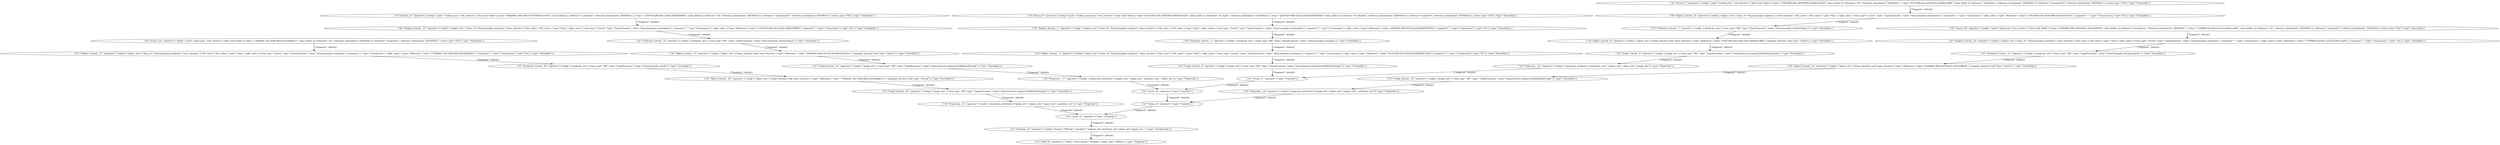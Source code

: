 digraph {
    0 [ label = "{\"id\":\"Source_0\",\"operator\":{\"config\":{\"path\":\"student_sport.json\",\"root_iterator\":{\"alias\":null,\"fields\":[{\"alias\":\"0ec615b9-c2f1-4209-983d-f04f36631620\",\"inner_fields\":[],\"reference\":\"ID_Sport\",\"reference_formulation\":\"JSONPath\"},{\"alias\":\"a8c993d7-0fd9-451d-a2a9-0d56f7b68506\",\"inner_fields\":[],\"reference\":\"ID_Student\",\"reference_formulation\":\"JSONPath\"}],\"reference\":\"$.links[*]\",\"reference_formulation\":\"JSONPath\"},\"source_type\":\"File\"},\"type\":\"SourceOp\"}}" ]
    1 [ label = "{\"id\":\"Subject_Extend__1\",\"operator\":{\"config\":{\"subject_attr\":{\"base_iri\":\"http://example.com/base/\",\"inner_function\":{\"left_value\":{\"left_value\":{\"type\":\"Nop\"},\"right_value\":{\"term_type\":\"Literal\",\"type\":\"TypedConstant\",\"value\":\"http://example.com/student/\"},\"separator\":\"\",\"type\":\"Concatenate\"},\"right_value\":{\"type\":\"Reference\",\"value\":\"a8c993d7-0fd9-451d-a2a9-0d56f7b68506\"},\"separator\":\"\",\"type\":\"Concatenate\"},\"type\":\"Iri\"}},\"type\":\"ExtendOp\"}}" ]
    2 [ label = "{\"id\":\"Predicate_Extend__2\",\"operator\":{\"config\":{\"predicate_attr\":{\"term_type\":\"IRI\",\"type\":\"TypedConstant\",\"value\":\"http://example.com/plays\"}},\"type\":\"ExtendOp\"}}" ]
    3 [ label = "{\"id\":\"Object_Extend__3\",\"operator\":{\"config\":{\"object_attr\":{\"base_iri\":\"http://example.com/base/\",\"inner_function\":{\"left_value\":{\"left_value\":{\"type\":\"Nop\"},\"right_value\":{\"term_type\":\"Literal\",\"type\":\"TypedConstant\",\"value\":\"http://example.com/sport/\"},\"separator\":\"\",\"type\":\"Concatenate\"},\"right_value\":{\"type\":\"Reference\",\"value\":\"0ec615b9-c2f1-4209-983d-f04f36631620\"},\"separator\":\"\",\"type\":\"Concatenate\"},\"type\":\"Iri\"}},\"type\":\"ExtendOp\"}}" ]
    4 [ label = "{\"id\":\"Graph_Extend__4\",\"operator\":{\"config\":{\"graph_attr\":{\"term_type\":\"IRI\",\"type\":\"TypedConstant\",\"value\":\"http://www.w3.org/ns/r2rml#DefaultGraph\"}},\"type\":\"ExtendOp\"}}" ]
    5 [ label = "{\"id\":\"Source_5\",\"operator\":{\"config\":{\"path\":\"student.json\",\"root_iterator\":{\"alias\":null,\"fields\":[{\"alias\":\"31852048-4d2c-4038-9985-eba401d12d03\",\"inner_fields\":[],\"reference\":\"ID\",\"reference_formulation\":\"JSONPath\"},{\"alias\":\"fc547360-e0ae-4e9a-920c-eb43b4ccdffb\",\"inner_fields\":[],\"reference\":\"FirstName\",\"reference_formulation\":\"JSONPath\"}],\"reference\":\"$.students[*]\",\"reference_formulation\":\"JSONPath\"},\"source_type\":\"File\"},\"type\":\"SourceOp\"}}" ]
    6 [ label = "{\"id\":\"Subject_Extend__6\",\"operator\":{\"config\":{\"subject_attr\":{\"base_iri\":\"http://example.com/base/\",\"inner_function\":{\"left_value\":{\"left_value\":{\"type\":\"Nop\"},\"right_value\":{\"term_type\":\"Literal\",\"type\":\"TypedConstant\",\"value\":\"http://example.com/student/\"},\"separator\":\"\",\"type\":\"Concatenate\"},\"right_value\":{\"type\":\"Reference\",\"value\":\"31852048-4d2c-4038-9985-eba401d12d03\"},\"separator\":\"\",\"type\":\"Concatenate\"},\"type\":\"Iri\"}},\"type\":\"ExtendOp\"}}" ]
    7 [ label = "{\"id\":\"Predicate_Extend__7\",\"operator\":{\"config\":{\"predicate_attr\":{\"term_type\":\"IRI\",\"type\":\"TypedConstant\",\"value\":\"http://example.com/firstName\"}},\"type\":\"ExtendOp\"}}" ]
    8 [ label = "{\"id\":\"Object_Extend__8\",\"operator\":{\"config\":{\"object_attr\":{\"dtype_function\":null,\"inner_function\":{\"type\":\"Reference\",\"value\":\"fc547360-e0ae-4e9a-920c-eb43b4ccdffb\"},\"langtype_function\":null,\"type\":\"Literal\"}},\"type\":\"ExtendOp\"}}" ]
    9 [ label = "{\"id\":\"Graph_Extend__9\",\"operator\":{\"config\":{\"graph_attr\":{\"term_type\":\"IRI\",\"type\":\"TypedConstant\",\"value\":\"http://www.w3.org/ns/r2rml#DefaultGraph\"}},\"type\":\"ExtendOp\"}}" ]
    10 [ label = "{\"id\":\"Projection__10\",\"operator\":{\"config\":{\"projection_attributes\":[\"predicate_attr\",\"subject_attr\",\"object_attr\",\"graph_attr\"]},\"type\":\"ProjectOp\"}}" ]
    11 [ label = "{\"id\":\"Union_11\",\"operator\":{\"type\":\"UnionOp\"}}" ]
    12 [ label = "{\"id\":\"Source_12\",\"operator\":{\"config\":{\"path\":\"student.json\",\"root_iterator\":{\"alias\":null,\"fields\":[{\"alias\":\"b6bb69b1-df4e-4012-9c78-406e50c1641e\",\"inner_fields\":[],\"reference\":\"LastName\",\"reference_formulation\":\"JSONPath\"},{\"alias\":\"7c287034-af9e-40c1-ba0e-24ffa87080bd\",\"inner_fields\":[],\"reference\":\"ID\",\"reference_formulation\":\"JSONPath\"}],\"reference\":\"$.students[*]\",\"reference_formulation\":\"JSONPath\"},\"source_type\":\"File\"},\"type\":\"SourceOp\"}}" ]
    13 [ label = "{\"id\":\"Subject_Extend__13\",\"operator\":{\"config\":{\"subject_attr\":{\"base_iri\":\"http://example.com/base/\",\"inner_function\":{\"left_value\":{\"left_value\":{\"type\":\"Nop\"},\"right_value\":{\"term_type\":\"Literal\",\"type\":\"TypedConstant\",\"value\":\"http://example.com/student/\"},\"separator\":\"\",\"type\":\"Concatenate\"},\"right_value\":{\"type\":\"Reference\",\"value\":\"7c287034-af9e-40c1-ba0e-24ffa87080bd\"},\"separator\":\"\",\"type\":\"Concatenate\"},\"type\":\"Iri\"}},\"type\":\"ExtendOp\"}}" ]
    14 [ label = "{\"id\":\"Predicate_Extend__14\",\"operator\":{\"config\":{\"predicate_attr\":{\"term_type\":\"IRI\",\"type\":\"TypedConstant\",\"value\":\"http://example.com/lastName\"}},\"type\":\"ExtendOp\"}}" ]
    15 [ label = "{\"id\":\"Object_Extend__15\",\"operator\":{\"config\":{\"object_attr\":{\"dtype_function\":null,\"inner_function\":{\"type\":\"Reference\",\"value\":\"b6bb69b1-df4e-4012-9c78-406e50c1641e\"},\"langtype_function\":null,\"type\":\"Literal\"}},\"type\":\"ExtendOp\"}}" ]
    16 [ label = "{\"id\":\"Graph_Extend__16\",\"operator\":{\"config\":{\"graph_attr\":{\"term_type\":\"IRI\",\"type\":\"TypedConstant\",\"value\":\"http://www.w3.org/ns/r2rml#DefaultGraph\"}},\"type\":\"ExtendOp\"}}" ]
    17 [ label = "{\"id\":\"Projection__17\",\"operator\":{\"config\":{\"projection_attributes\":[\"subject_attr\",\"graph_attr\",\"predicate_attr\",\"object_attr\"]},\"type\":\"ProjectOp\"}}" ]
    18 [ label = "{\"id\":\"Union_18\",\"operator\":{\"type\":\"UnionOp\"}}" ]
    19 [ label = "{\"id\":\"Source_19\",\"operator\":{\"config\":{\"path\":\"sport.json\",\"root_iterator\":{\"alias\":null,\"fields\":[{\"alias\":\"01804b87-f963-4d70-8bc5-16b33cff9446\",\"inner_fields\":[],\"reference\":\"Description\",\"reference_formulation\":\"JSONPath\"},{\"alias\":\"1378090e-facf-447e-a55d-c0240ccaaf0a\",\"inner_fields\":[],\"reference\":\"ID\",\"reference_formulation\":\"JSONPath\"}],\"reference\":\"$.sports[*]\",\"reference_formulation\":\"JSONPath\"},\"source_type\":\"File\"},\"type\":\"SourceOp\"}}" ]
    20 [ label = "{\"id\":\"Subject_Extend__20\",\"operator\":{\"config\":{\"subject_attr\":{\"base_iri\":\"http://example.com/base/\",\"inner_function\":{\"left_value\":{\"left_value\":{\"type\":\"Nop\"},\"right_value\":{\"term_type\":\"Literal\",\"type\":\"TypedConstant\",\"value\":\"http://example.com/sport/\"},\"separator\":\"\",\"type\":\"Concatenate\"},\"right_value\":{\"type\":\"Reference\",\"value\":\"1378090e-facf-447e-a55d-c0240ccaaf0a\"},\"separator\":\"\",\"type\":\"Concatenate\"},\"type\":\"Iri\"}},\"type\":\"ExtendOp\"}}" ]
    21 [ label = "{\"id\":\"Predicate_Extend__21\",\"operator\":{\"config\":{\"predicate_attr\":{\"term_type\":\"IRI\",\"type\":\"TypedConstant\",\"value\":\"http://example.com/description\"}},\"type\":\"ExtendOp\"}}" ]
    22 [ label = "{\"id\":\"Object_Extend__22\",\"operator\":{\"config\":{\"object_attr\":{\"dtype_function\":null,\"inner_function\":{\"type\":\"Reference\",\"value\":\"01804b87-f963-4d70-8bc5-16b33cff9446\"},\"langtype_function\":null,\"type\":\"Literal\"}},\"type\":\"ExtendOp\"}}" ]
    23 [ label = "{\"id\":\"Graph_Extend__23\",\"operator\":{\"config\":{\"graph_attr\":{\"term_type\":\"IRI\",\"type\":\"TypedConstant\",\"value\":\"http://www.w3.org/ns/r2rml#DefaultGraph\"}},\"type\":\"ExtendOp\"}}" ]
    24 [ label = "{\"id\":\"Projection__24\",\"operator\":{\"config\":{\"projection_attributes\":[\"graph_attr\",\"object_attr\",\"subject_attr\",\"predicate_attr\"]},\"type\":\"ProjectOp\"}}" ]
    25 [ label = "{\"id\":\"Union_25\",\"operator\":{\"type\":\"UnionOp\"}}" ]
    26 [ label = "{\"id\":\"Source_26\",\"operator\":{\"config\":{\"path\":\"sport.json\",\"root_iterator\":{\"alias\":null,\"fields\":[{\"alias\":\"1786b08c-7ab7-4d44-98a2-bf1d56dde5c7\",\"inner_fields\":[],\"reference\":\"ID\",\"reference_formulation\":\"JSONPath\"}],\"reference\":\"$.sports[*]\",\"reference_formulation\":\"JSONPath\"},\"source_type\":\"File\"},\"type\":\"SourceOp\"}}" ]
    27 [ label = "{\"id\":\"Subject_Extend__27\",\"operator\":{\"config\":{\"subject_attr\":{\"base_iri\":\"http://example.com/base/\",\"inner_function\":{\"left_value\":{\"left_value\":{\"type\":\"Nop\"},\"right_value\":{\"term_type\":\"Literal\",\"type\":\"TypedConstant\",\"value\":\"http://example.com/sport/\"},\"separator\":\"\",\"type\":\"Concatenate\"},\"right_value\":{\"type\":\"Reference\",\"value\":\"1786b08c-7ab7-4d44-98a2-bf1d56dde5c7\"},\"separator\":\"\",\"type\":\"Concatenate\"},\"type\":\"Iri\"}},\"type\":\"ExtendOp\"}}" ]
    28 [ label = "{\"id\":\"Predicate_Extend__28\",\"operator\":{\"config\":{\"predicate_attr\":{\"term_type\":\"IRI\",\"type\":\"TypedConstant\",\"value\":\"http://example.com/id\"}},\"type\":\"ExtendOp\"}}" ]
    29 [ label = "{\"id\":\"Object_Extend__29\",\"operator\":{\"config\":{\"object_attr\":{\"dtype_function\":null,\"inner_function\":{\"type\":\"Reference\",\"value\":\"1786b08c-7ab7-4d44-98a2-bf1d56dde5c7\"},\"langtype_function\":null,\"type\":\"Literal\"}},\"type\":\"ExtendOp\"}}" ]
    30 [ label = "{\"id\":\"Graph_Extend__30\",\"operator\":{\"config\":{\"graph_attr\":{\"term_type\":\"IRI\",\"type\":\"TypedConstant\",\"value\":\"http://www.w3.org/ns/r2rml#DefaultGraph\"}},\"type\":\"ExtendOp\"}}" ]
    31 [ label = "{\"id\":\"Projection__31\",\"operator\":{\"config\":{\"projection_attributes\":[\"graph_attr\",\"subject_attr\",\"object_attr\",\"predicate_attr\"]},\"type\":\"ProjectOp\"}}" ]
    32 [ label = "{\"id\":\"Union_32\",\"operator\":{\"type\":\"UnionOp\"}}" ]
    33 [ label = "{\"id\":\"Serialize_33\",\"operator\":{\"config\":{\"format\":\"NQuads\",\"template\":\"?subject_attr ?predicate_attr ?object_attr ?graph_attr .\"},\"type\":\"SerializerOp\"}}" ]
    34 [ label = "{\"id\":\"Sink_34\",\"operator\":{\"config\":{\"data_format\":\"NQuads\",\"target_type\":\"StdOut\"},\"type\":\"TargetOp\"}}" ]
    0 -> 1 [ label = "{\"fragment\": default}" ]
    1 -> 2 [ label = "{\"fragment\": default}" ]
    2 -> 3 [ label = "{\"fragment\": default}" ]
    3 -> 4 [ label = "{\"fragment\": default}" ]
    5 -> 6 [ label = "{\"fragment\": default}" ]
    6 -> 7 [ label = "{\"fragment\": default}" ]
    7 -> 8 [ label = "{\"fragment\": default}" ]
    8 -> 9 [ label = "{\"fragment\": default}" ]
    9 -> 10 [ label = "{\"fragment\": default}" ]
    4 -> 11 [ label = "{\"fragment\": default}" ]
    10 -> 11 [ label = "{\"fragment\": default}" ]
    12 -> 13 [ label = "{\"fragment\": default}" ]
    13 -> 14 [ label = "{\"fragment\": default}" ]
    14 -> 15 [ label = "{\"fragment\": default}" ]
    15 -> 16 [ label = "{\"fragment\": default}" ]
    16 -> 17 [ label = "{\"fragment\": default}" ]
    11 -> 18 [ label = "{\"fragment\": default}" ]
    17 -> 18 [ label = "{\"fragment\": default}" ]
    19 -> 20 [ label = "{\"fragment\": default}" ]
    20 -> 21 [ label = "{\"fragment\": default}" ]
    21 -> 22 [ label = "{\"fragment\": default}" ]
    22 -> 23 [ label = "{\"fragment\": default}" ]
    23 -> 24 [ label = "{\"fragment\": default}" ]
    18 -> 25 [ label = "{\"fragment\": default}" ]
    24 -> 25 [ label = "{\"fragment\": default}" ]
    26 -> 27 [ label = "{\"fragment\": default}" ]
    27 -> 28 [ label = "{\"fragment\": default}" ]
    28 -> 29 [ label = "{\"fragment\": default}" ]
    29 -> 30 [ label = "{\"fragment\": default}" ]
    30 -> 31 [ label = "{\"fragment\": default}" ]
    25 -> 32 [ label = "{\"fragment\": default}" ]
    31 -> 32 [ label = "{\"fragment\": default}" ]
    32 -> 33 [ label = "{\"fragment\": default}" ]
    33 -> 34 [ label = "{\"fragment\": default}" ]
}
